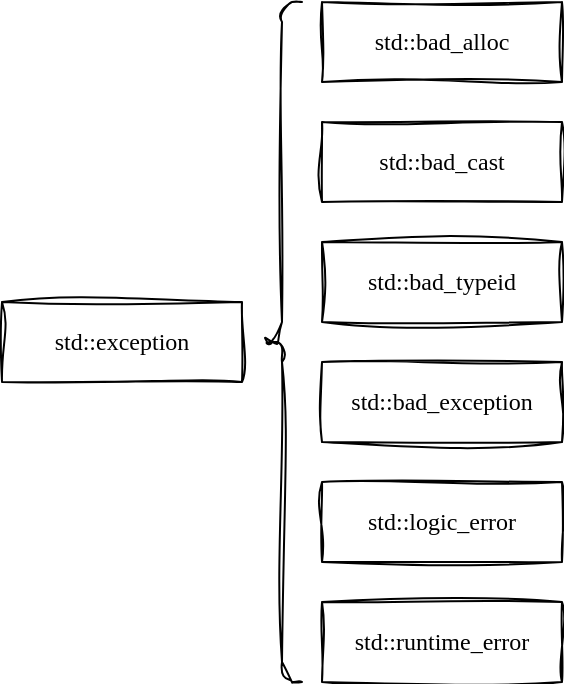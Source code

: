 <mxfile version="22.1.2" type="device">
  <diagram name="第 1 页" id="yzPtjnCiJVvBwG1abhm2">
    <mxGraphModel dx="491" dy="503" grid="1" gridSize="10" guides="1" tooltips="1" connect="1" arrows="1" fold="1" page="1" pageScale="1" pageWidth="100000" pageHeight="100000" math="0" shadow="0">
      <root>
        <mxCell id="0" />
        <mxCell id="1" parent="0" />
        <mxCell id="akxVUTVavI8f1xCOiwu0-1" value="std::bad_alloc" style="whiteSpace=wrap;html=1;sketch=1;curveFitting=1;jiggle=2;fontFamily=Comic Sans MS;" vertex="1" parent="1">
          <mxGeometry x="240" y="160" width="120" height="40" as="geometry" />
        </mxCell>
        <mxCell id="akxVUTVavI8f1xCOiwu0-2" value="std::exception" style="whiteSpace=wrap;html=1;sketch=1;curveFitting=1;jiggle=2;fontFamily=Comic Sans MS;" vertex="1" parent="1">
          <mxGeometry x="80" y="310" width="120" height="40" as="geometry" />
        </mxCell>
        <mxCell id="akxVUTVavI8f1xCOiwu0-3" value="std::bad_cast" style="whiteSpace=wrap;html=1;sketch=1;curveFitting=1;jiggle=2;fontFamily=Comic Sans MS;" vertex="1" parent="1">
          <mxGeometry x="240" y="220" width="120" height="40" as="geometry" />
        </mxCell>
        <mxCell id="akxVUTVavI8f1xCOiwu0-4" value="std::bad_typeid" style="whiteSpace=wrap;html=1;sketch=1;curveFitting=1;jiggle=2;fontFamily=Comic Sans MS;" vertex="1" parent="1">
          <mxGeometry x="240" y="280" width="120" height="40" as="geometry" />
        </mxCell>
        <mxCell id="akxVUTVavI8f1xCOiwu0-5" value="std::bad_exception" style="whiteSpace=wrap;html=1;sketch=1;curveFitting=1;jiggle=2;fontFamily=Comic Sans MS;" vertex="1" parent="1">
          <mxGeometry x="240" y="340" width="120" height="40" as="geometry" />
        </mxCell>
        <mxCell id="akxVUTVavI8f1xCOiwu0-6" value="std::logic_error" style="whiteSpace=wrap;html=1;sketch=1;curveFitting=1;jiggle=2;fontFamily=Comic Sans MS;" vertex="1" parent="1">
          <mxGeometry x="240" y="400" width="120" height="40" as="geometry" />
        </mxCell>
        <mxCell id="akxVUTVavI8f1xCOiwu0-7" value="std::runtime_error" style="whiteSpace=wrap;html=1;sketch=1;curveFitting=1;jiggle=2;fontFamily=Comic Sans MS;" vertex="1" parent="1">
          <mxGeometry x="240" y="460" width="120" height="40" as="geometry" />
        </mxCell>
        <mxCell id="akxVUTVavI8f1xCOiwu0-8" value="" style="shape=curlyBracket;whiteSpace=wrap;html=1;rounded=1;labelPosition=left;verticalLabelPosition=middle;align=right;verticalAlign=middle;sketch=1;curveFitting=1;jiggle=2;" vertex="1" parent="1">
          <mxGeometry x="210" y="160" width="20" height="340" as="geometry" />
        </mxCell>
      </root>
    </mxGraphModel>
  </diagram>
</mxfile>
